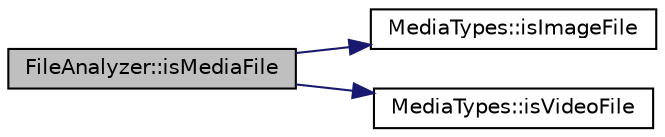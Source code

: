 digraph "FileAnalyzer::isMediaFile"
{
 // LATEX_PDF_SIZE
  edge [fontname="Helvetica",fontsize="10",labelfontname="Helvetica",labelfontsize="10"];
  node [fontname="Helvetica",fontsize="10",shape=record];
  rankdir="LR";
  Node1 [label="FileAnalyzer::isMediaFile",height=0.2,width=0.4,color="black", fillcolor="grey75", style="filled", fontcolor="black",tooltip=" "];
  Node1 -> Node2 [color="midnightblue",fontsize="10",style="solid",fontname="Helvetica"];
  Node2 [label="MediaTypes::isImageFile",height=0.2,width=0.4,color="black", fillcolor="white", style="filled",URL="$namespace_media_types.html#ae77c92c4d8be4dda4c9f016ce6bd791a",tooltip=" "];
  Node1 -> Node3 [color="midnightblue",fontsize="10",style="solid",fontname="Helvetica"];
  Node3 [label="MediaTypes::isVideoFile",height=0.2,width=0.4,color="black", fillcolor="white", style="filled",URL="$namespace_media_types.html#a641eac174131f628b1a2e3e357143540",tooltip=" "];
}
